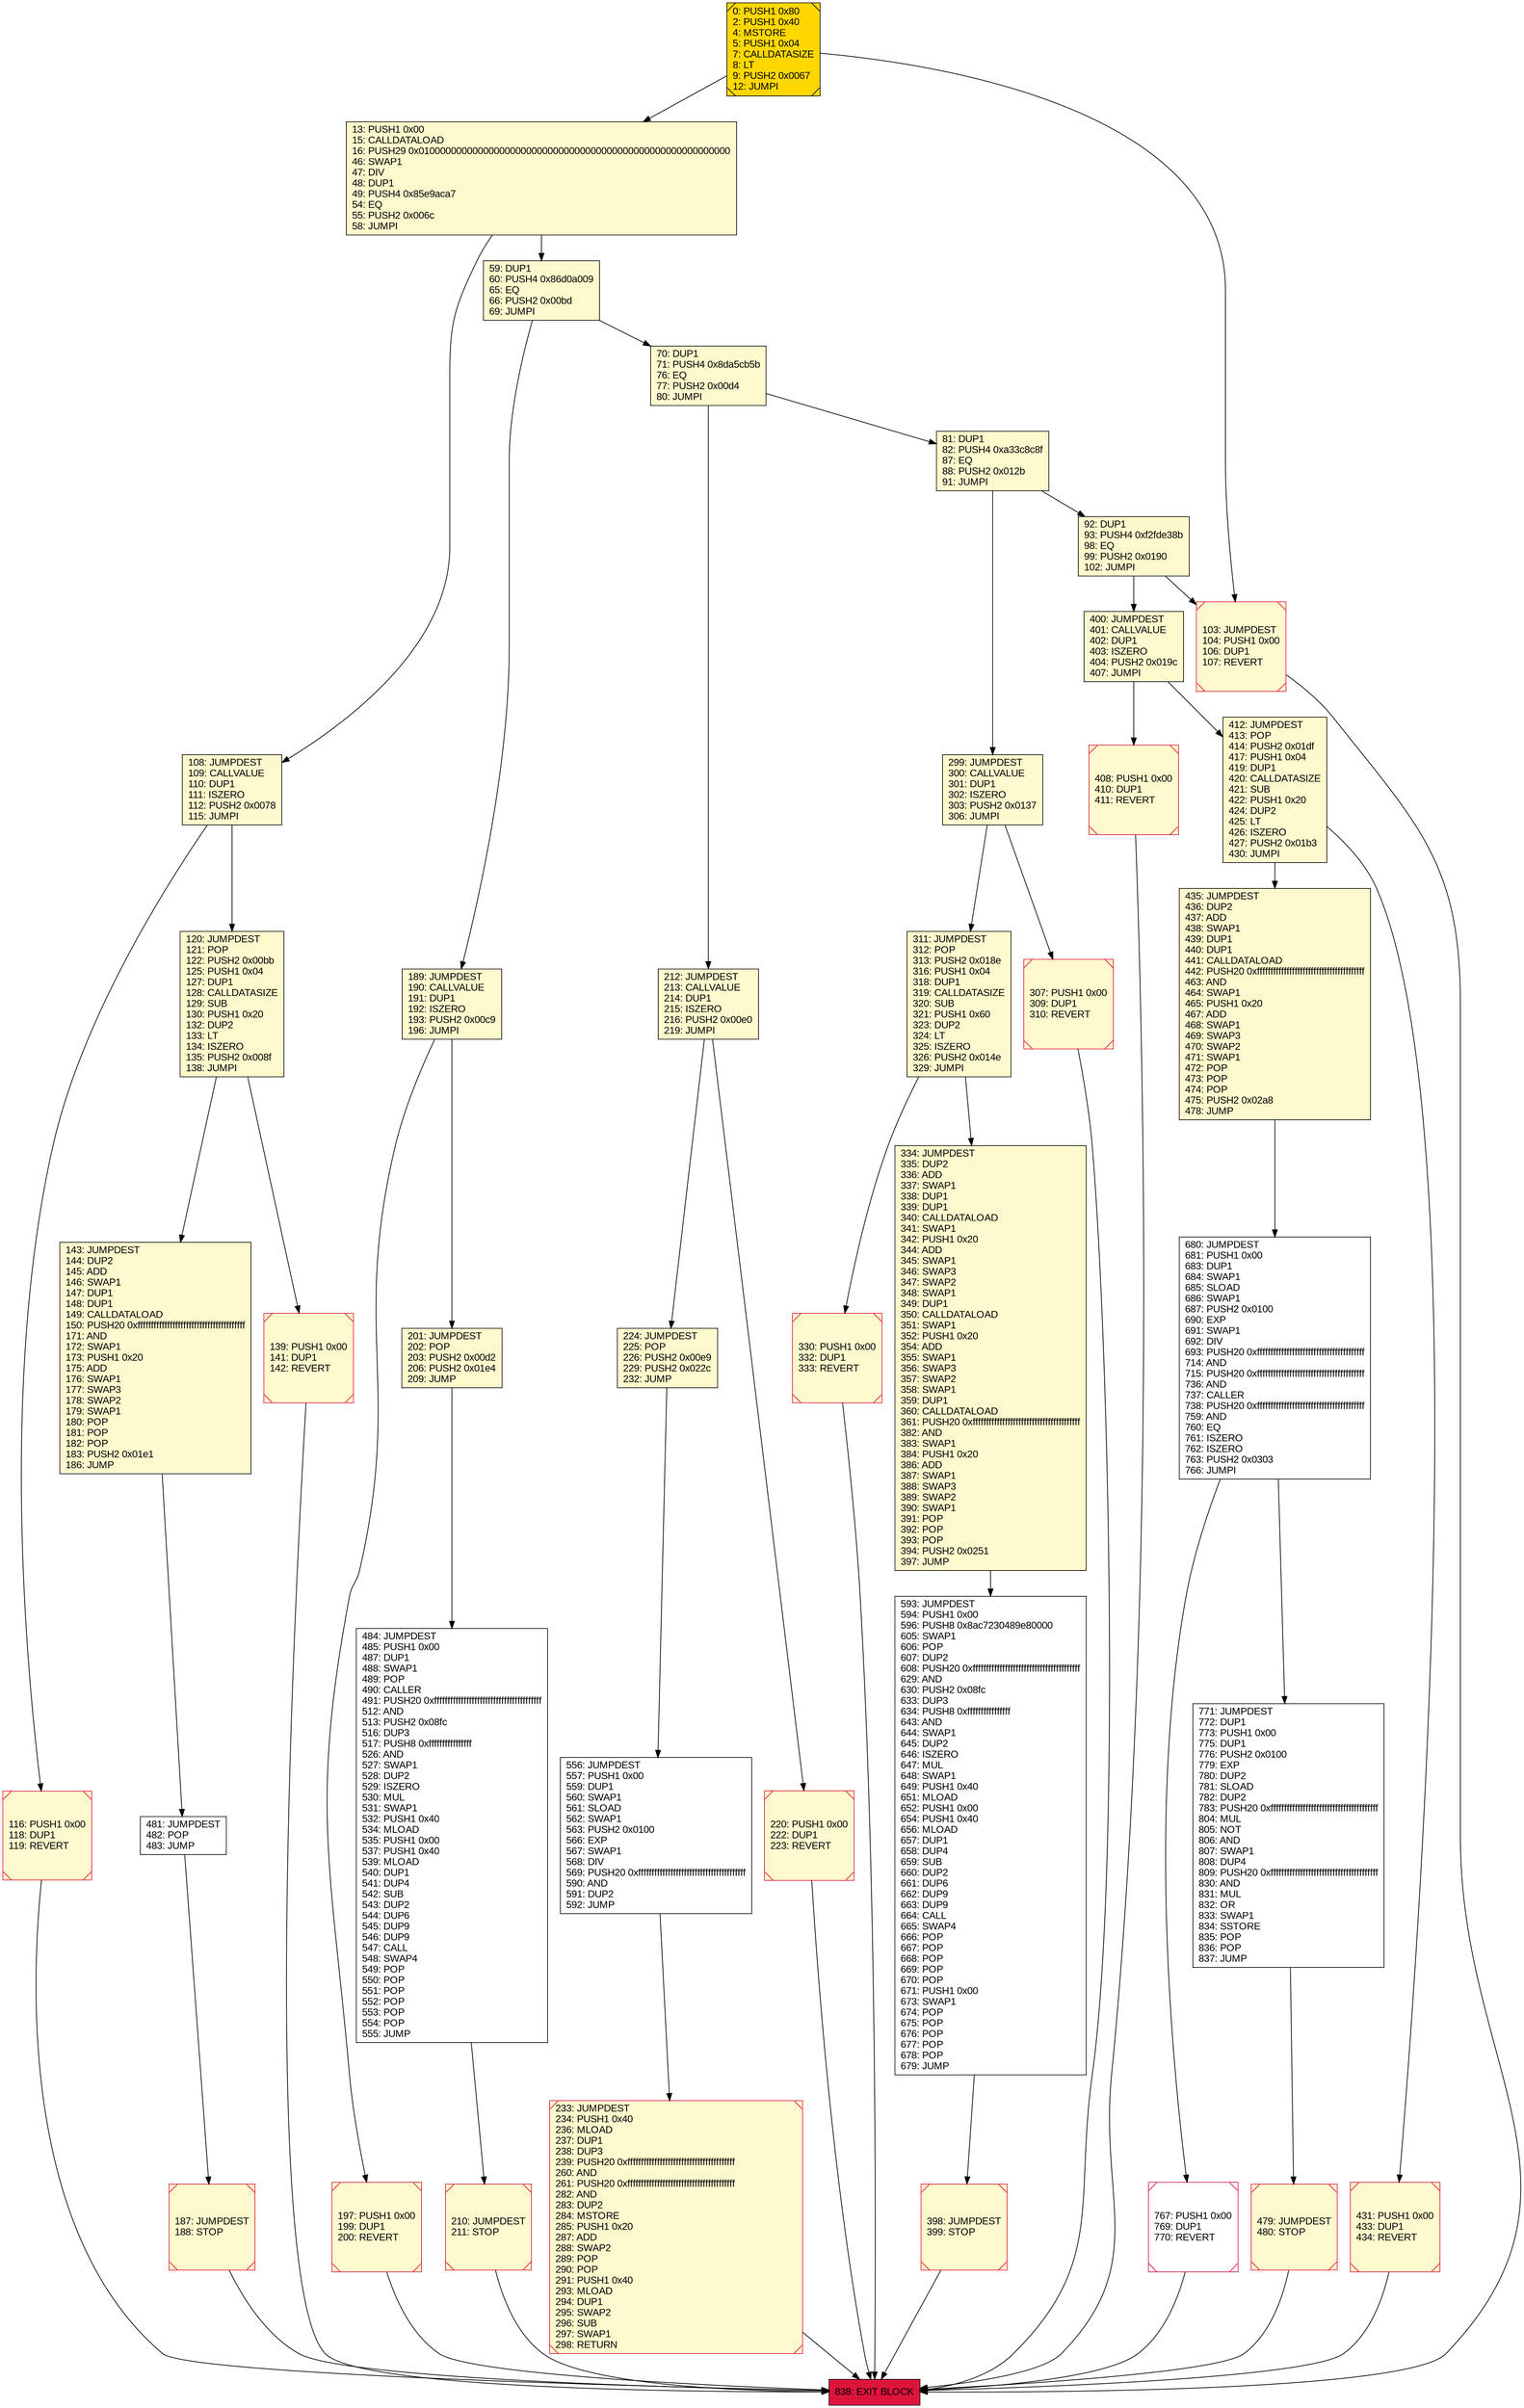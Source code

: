 digraph G {
bgcolor=transparent rankdir=UD;
node [shape=box style=filled color=black fillcolor=white fontname=arial fontcolor=black];
334 [label="334: JUMPDEST\l335: DUP2\l336: ADD\l337: SWAP1\l338: DUP1\l339: DUP1\l340: CALLDATALOAD\l341: SWAP1\l342: PUSH1 0x20\l344: ADD\l345: SWAP1\l346: SWAP3\l347: SWAP2\l348: SWAP1\l349: DUP1\l350: CALLDATALOAD\l351: SWAP1\l352: PUSH1 0x20\l354: ADD\l355: SWAP1\l356: SWAP3\l357: SWAP2\l358: SWAP1\l359: DUP1\l360: CALLDATALOAD\l361: PUSH20 0xffffffffffffffffffffffffffffffffffffffff\l382: AND\l383: SWAP1\l384: PUSH1 0x20\l386: ADD\l387: SWAP1\l388: SWAP3\l389: SWAP2\l390: SWAP1\l391: POP\l392: POP\l393: POP\l394: PUSH2 0x0251\l397: JUMP\l" fillcolor=lemonchiffon ];
838 [label="838: EXIT BLOCK\l" fillcolor=crimson ];
481 [label="481: JUMPDEST\l482: POP\l483: JUMP\l" ];
210 [label="210: JUMPDEST\l211: STOP\l" fillcolor=lemonchiffon shape=Msquare color=crimson ];
212 [label="212: JUMPDEST\l213: CALLVALUE\l214: DUP1\l215: ISZERO\l216: PUSH2 0x00e0\l219: JUMPI\l" fillcolor=lemonchiffon ];
108 [label="108: JUMPDEST\l109: CALLVALUE\l110: DUP1\l111: ISZERO\l112: PUSH2 0x0078\l115: JUMPI\l" fillcolor=lemonchiffon ];
412 [label="412: JUMPDEST\l413: POP\l414: PUSH2 0x01df\l417: PUSH1 0x04\l419: DUP1\l420: CALLDATASIZE\l421: SUB\l422: PUSH1 0x20\l424: DUP2\l425: LT\l426: ISZERO\l427: PUSH2 0x01b3\l430: JUMPI\l" fillcolor=lemonchiffon ];
479 [label="479: JUMPDEST\l480: STOP\l" fillcolor=lemonchiffon shape=Msquare color=crimson ];
484 [label="484: JUMPDEST\l485: PUSH1 0x00\l487: DUP1\l488: SWAP1\l489: POP\l490: CALLER\l491: PUSH20 0xffffffffffffffffffffffffffffffffffffffff\l512: AND\l513: PUSH2 0x08fc\l516: DUP3\l517: PUSH8 0xffffffffffffffff\l526: AND\l527: SWAP1\l528: DUP2\l529: ISZERO\l530: MUL\l531: SWAP1\l532: PUSH1 0x40\l534: MLOAD\l535: PUSH1 0x00\l537: PUSH1 0x40\l539: MLOAD\l540: DUP1\l541: DUP4\l542: SUB\l543: DUP2\l544: DUP6\l545: DUP9\l546: DUP9\l547: CALL\l548: SWAP4\l549: POP\l550: POP\l551: POP\l552: POP\l553: POP\l554: POP\l555: JUMP\l" ];
431 [label="431: PUSH1 0x00\l433: DUP1\l434: REVERT\l" fillcolor=lemonchiffon shape=Msquare color=crimson ];
307 [label="307: PUSH1 0x00\l309: DUP1\l310: REVERT\l" fillcolor=lemonchiffon shape=Msquare color=crimson ];
116 [label="116: PUSH1 0x00\l118: DUP1\l119: REVERT\l" fillcolor=lemonchiffon shape=Msquare color=crimson ];
120 [label="120: JUMPDEST\l121: POP\l122: PUSH2 0x00bb\l125: PUSH1 0x04\l127: DUP1\l128: CALLDATASIZE\l129: SUB\l130: PUSH1 0x20\l132: DUP2\l133: LT\l134: ISZERO\l135: PUSH2 0x008f\l138: JUMPI\l" fillcolor=lemonchiffon ];
92 [label="92: DUP1\l93: PUSH4 0xf2fde38b\l98: EQ\l99: PUSH2 0x0190\l102: JUMPI\l" fillcolor=lemonchiffon ];
680 [label="680: JUMPDEST\l681: PUSH1 0x00\l683: DUP1\l684: SWAP1\l685: SLOAD\l686: SWAP1\l687: PUSH2 0x0100\l690: EXP\l691: SWAP1\l692: DIV\l693: PUSH20 0xffffffffffffffffffffffffffffffffffffffff\l714: AND\l715: PUSH20 0xffffffffffffffffffffffffffffffffffffffff\l736: AND\l737: CALLER\l738: PUSH20 0xffffffffffffffffffffffffffffffffffffffff\l759: AND\l760: EQ\l761: ISZERO\l762: ISZERO\l763: PUSH2 0x0303\l766: JUMPI\l" ];
556 [label="556: JUMPDEST\l557: PUSH1 0x00\l559: DUP1\l560: SWAP1\l561: SLOAD\l562: SWAP1\l563: PUSH2 0x0100\l566: EXP\l567: SWAP1\l568: DIV\l569: PUSH20 0xffffffffffffffffffffffffffffffffffffffff\l590: AND\l591: DUP2\l592: JUMP\l" ];
398 [label="398: JUMPDEST\l399: STOP\l" fillcolor=lemonchiffon shape=Msquare color=crimson ];
0 [label="0: PUSH1 0x80\l2: PUSH1 0x40\l4: MSTORE\l5: PUSH1 0x04\l7: CALLDATASIZE\l8: LT\l9: PUSH2 0x0067\l12: JUMPI\l" fillcolor=lemonchiffon shape=Msquare fillcolor=gold ];
299 [label="299: JUMPDEST\l300: CALLVALUE\l301: DUP1\l302: ISZERO\l303: PUSH2 0x0137\l306: JUMPI\l" fillcolor=lemonchiffon ];
400 [label="400: JUMPDEST\l401: CALLVALUE\l402: DUP1\l403: ISZERO\l404: PUSH2 0x019c\l407: JUMPI\l" fillcolor=lemonchiffon ];
767 [label="767: PUSH1 0x00\l769: DUP1\l770: REVERT\l" shape=Msquare color=crimson ];
435 [label="435: JUMPDEST\l436: DUP2\l437: ADD\l438: SWAP1\l439: DUP1\l440: DUP1\l441: CALLDATALOAD\l442: PUSH20 0xffffffffffffffffffffffffffffffffffffffff\l463: AND\l464: SWAP1\l465: PUSH1 0x20\l467: ADD\l468: SWAP1\l469: SWAP3\l470: SWAP2\l471: SWAP1\l472: POP\l473: POP\l474: POP\l475: PUSH2 0x02a8\l478: JUMP\l" fillcolor=lemonchiffon ];
189 [label="189: JUMPDEST\l190: CALLVALUE\l191: DUP1\l192: ISZERO\l193: PUSH2 0x00c9\l196: JUMPI\l" fillcolor=lemonchiffon ];
224 [label="224: JUMPDEST\l225: POP\l226: PUSH2 0x00e9\l229: PUSH2 0x022c\l232: JUMP\l" fillcolor=lemonchiffon ];
103 [label="103: JUMPDEST\l104: PUSH1 0x00\l106: DUP1\l107: REVERT\l" fillcolor=lemonchiffon shape=Msquare color=crimson ];
197 [label="197: PUSH1 0x00\l199: DUP1\l200: REVERT\l" fillcolor=lemonchiffon shape=Msquare color=crimson ];
139 [label="139: PUSH1 0x00\l141: DUP1\l142: REVERT\l" fillcolor=lemonchiffon shape=Msquare color=crimson ];
70 [label="70: DUP1\l71: PUSH4 0x8da5cb5b\l76: EQ\l77: PUSH2 0x00d4\l80: JUMPI\l" fillcolor=lemonchiffon ];
143 [label="143: JUMPDEST\l144: DUP2\l145: ADD\l146: SWAP1\l147: DUP1\l148: DUP1\l149: CALLDATALOAD\l150: PUSH20 0xffffffffffffffffffffffffffffffffffffffff\l171: AND\l172: SWAP1\l173: PUSH1 0x20\l175: ADD\l176: SWAP1\l177: SWAP3\l178: SWAP2\l179: SWAP1\l180: POP\l181: POP\l182: POP\l183: PUSH2 0x01e1\l186: JUMP\l" fillcolor=lemonchiffon ];
330 [label="330: PUSH1 0x00\l332: DUP1\l333: REVERT\l" fillcolor=lemonchiffon shape=Msquare color=crimson ];
187 [label="187: JUMPDEST\l188: STOP\l" fillcolor=lemonchiffon shape=Msquare color=crimson ];
201 [label="201: JUMPDEST\l202: POP\l203: PUSH2 0x00d2\l206: PUSH2 0x01e4\l209: JUMP\l" fillcolor=lemonchiffon ];
311 [label="311: JUMPDEST\l312: POP\l313: PUSH2 0x018e\l316: PUSH1 0x04\l318: DUP1\l319: CALLDATASIZE\l320: SUB\l321: PUSH1 0x60\l323: DUP2\l324: LT\l325: ISZERO\l326: PUSH2 0x014e\l329: JUMPI\l" fillcolor=lemonchiffon ];
59 [label="59: DUP1\l60: PUSH4 0x86d0a009\l65: EQ\l66: PUSH2 0x00bd\l69: JUMPI\l" fillcolor=lemonchiffon ];
13 [label="13: PUSH1 0x00\l15: CALLDATALOAD\l16: PUSH29 0x0100000000000000000000000000000000000000000000000000000000\l46: SWAP1\l47: DIV\l48: DUP1\l49: PUSH4 0x85e9aca7\l54: EQ\l55: PUSH2 0x006c\l58: JUMPI\l" fillcolor=lemonchiffon ];
593 [label="593: JUMPDEST\l594: PUSH1 0x00\l596: PUSH8 0x8ac7230489e80000\l605: SWAP1\l606: POP\l607: DUP2\l608: PUSH20 0xffffffffffffffffffffffffffffffffffffffff\l629: AND\l630: PUSH2 0x08fc\l633: DUP3\l634: PUSH8 0xffffffffffffffff\l643: AND\l644: SWAP1\l645: DUP2\l646: ISZERO\l647: MUL\l648: SWAP1\l649: PUSH1 0x40\l651: MLOAD\l652: PUSH1 0x00\l654: PUSH1 0x40\l656: MLOAD\l657: DUP1\l658: DUP4\l659: SUB\l660: DUP2\l661: DUP6\l662: DUP9\l663: DUP9\l664: CALL\l665: SWAP4\l666: POP\l667: POP\l668: POP\l669: POP\l670: POP\l671: PUSH1 0x00\l673: SWAP1\l674: POP\l675: POP\l676: POP\l677: POP\l678: POP\l679: JUMP\l" ];
408 [label="408: PUSH1 0x00\l410: DUP1\l411: REVERT\l" fillcolor=lemonchiffon shape=Msquare color=crimson ];
233 [label="233: JUMPDEST\l234: PUSH1 0x40\l236: MLOAD\l237: DUP1\l238: DUP3\l239: PUSH20 0xffffffffffffffffffffffffffffffffffffffff\l260: AND\l261: PUSH20 0xffffffffffffffffffffffffffffffffffffffff\l282: AND\l283: DUP2\l284: MSTORE\l285: PUSH1 0x20\l287: ADD\l288: SWAP2\l289: POP\l290: POP\l291: PUSH1 0x40\l293: MLOAD\l294: DUP1\l295: SWAP2\l296: SUB\l297: SWAP1\l298: RETURN\l" fillcolor=lemonchiffon shape=Msquare color=crimson ];
771 [label="771: JUMPDEST\l772: DUP1\l773: PUSH1 0x00\l775: DUP1\l776: PUSH2 0x0100\l779: EXP\l780: DUP2\l781: SLOAD\l782: DUP2\l783: PUSH20 0xffffffffffffffffffffffffffffffffffffffff\l804: MUL\l805: NOT\l806: AND\l807: SWAP1\l808: DUP4\l809: PUSH20 0xffffffffffffffffffffffffffffffffffffffff\l830: AND\l831: MUL\l832: OR\l833: SWAP1\l834: SSTORE\l835: POP\l836: POP\l837: JUMP\l" ];
220 [label="220: PUSH1 0x00\l222: DUP1\l223: REVERT\l" fillcolor=lemonchiffon shape=Msquare color=crimson ];
81 [label="81: DUP1\l82: PUSH4 0xa33c8c8f\l87: EQ\l88: PUSH2 0x012b\l91: JUMPI\l" fillcolor=lemonchiffon ];
210 -> 838;
412 -> 431;
435 -> 680;
92 -> 400;
299 -> 307;
479 -> 838;
189 -> 201;
116 -> 838;
70 -> 81;
412 -> 435;
59 -> 189;
767 -> 838;
59 -> 70;
108 -> 120;
556 -> 233;
81 -> 299;
197 -> 838;
593 -> 398;
0 -> 13;
103 -> 838;
212 -> 224;
299 -> 311;
330 -> 838;
771 -> 479;
92 -> 103;
0 -> 103;
212 -> 220;
220 -> 838;
120 -> 139;
120 -> 143;
201 -> 484;
189 -> 197;
680 -> 767;
431 -> 838;
484 -> 210;
13 -> 59;
307 -> 838;
400 -> 412;
311 -> 330;
108 -> 116;
398 -> 838;
680 -> 771;
400 -> 408;
81 -> 92;
187 -> 838;
481 -> 187;
70 -> 212;
139 -> 838;
143 -> 481;
13 -> 108;
311 -> 334;
224 -> 556;
233 -> 838;
334 -> 593;
408 -> 838;
}